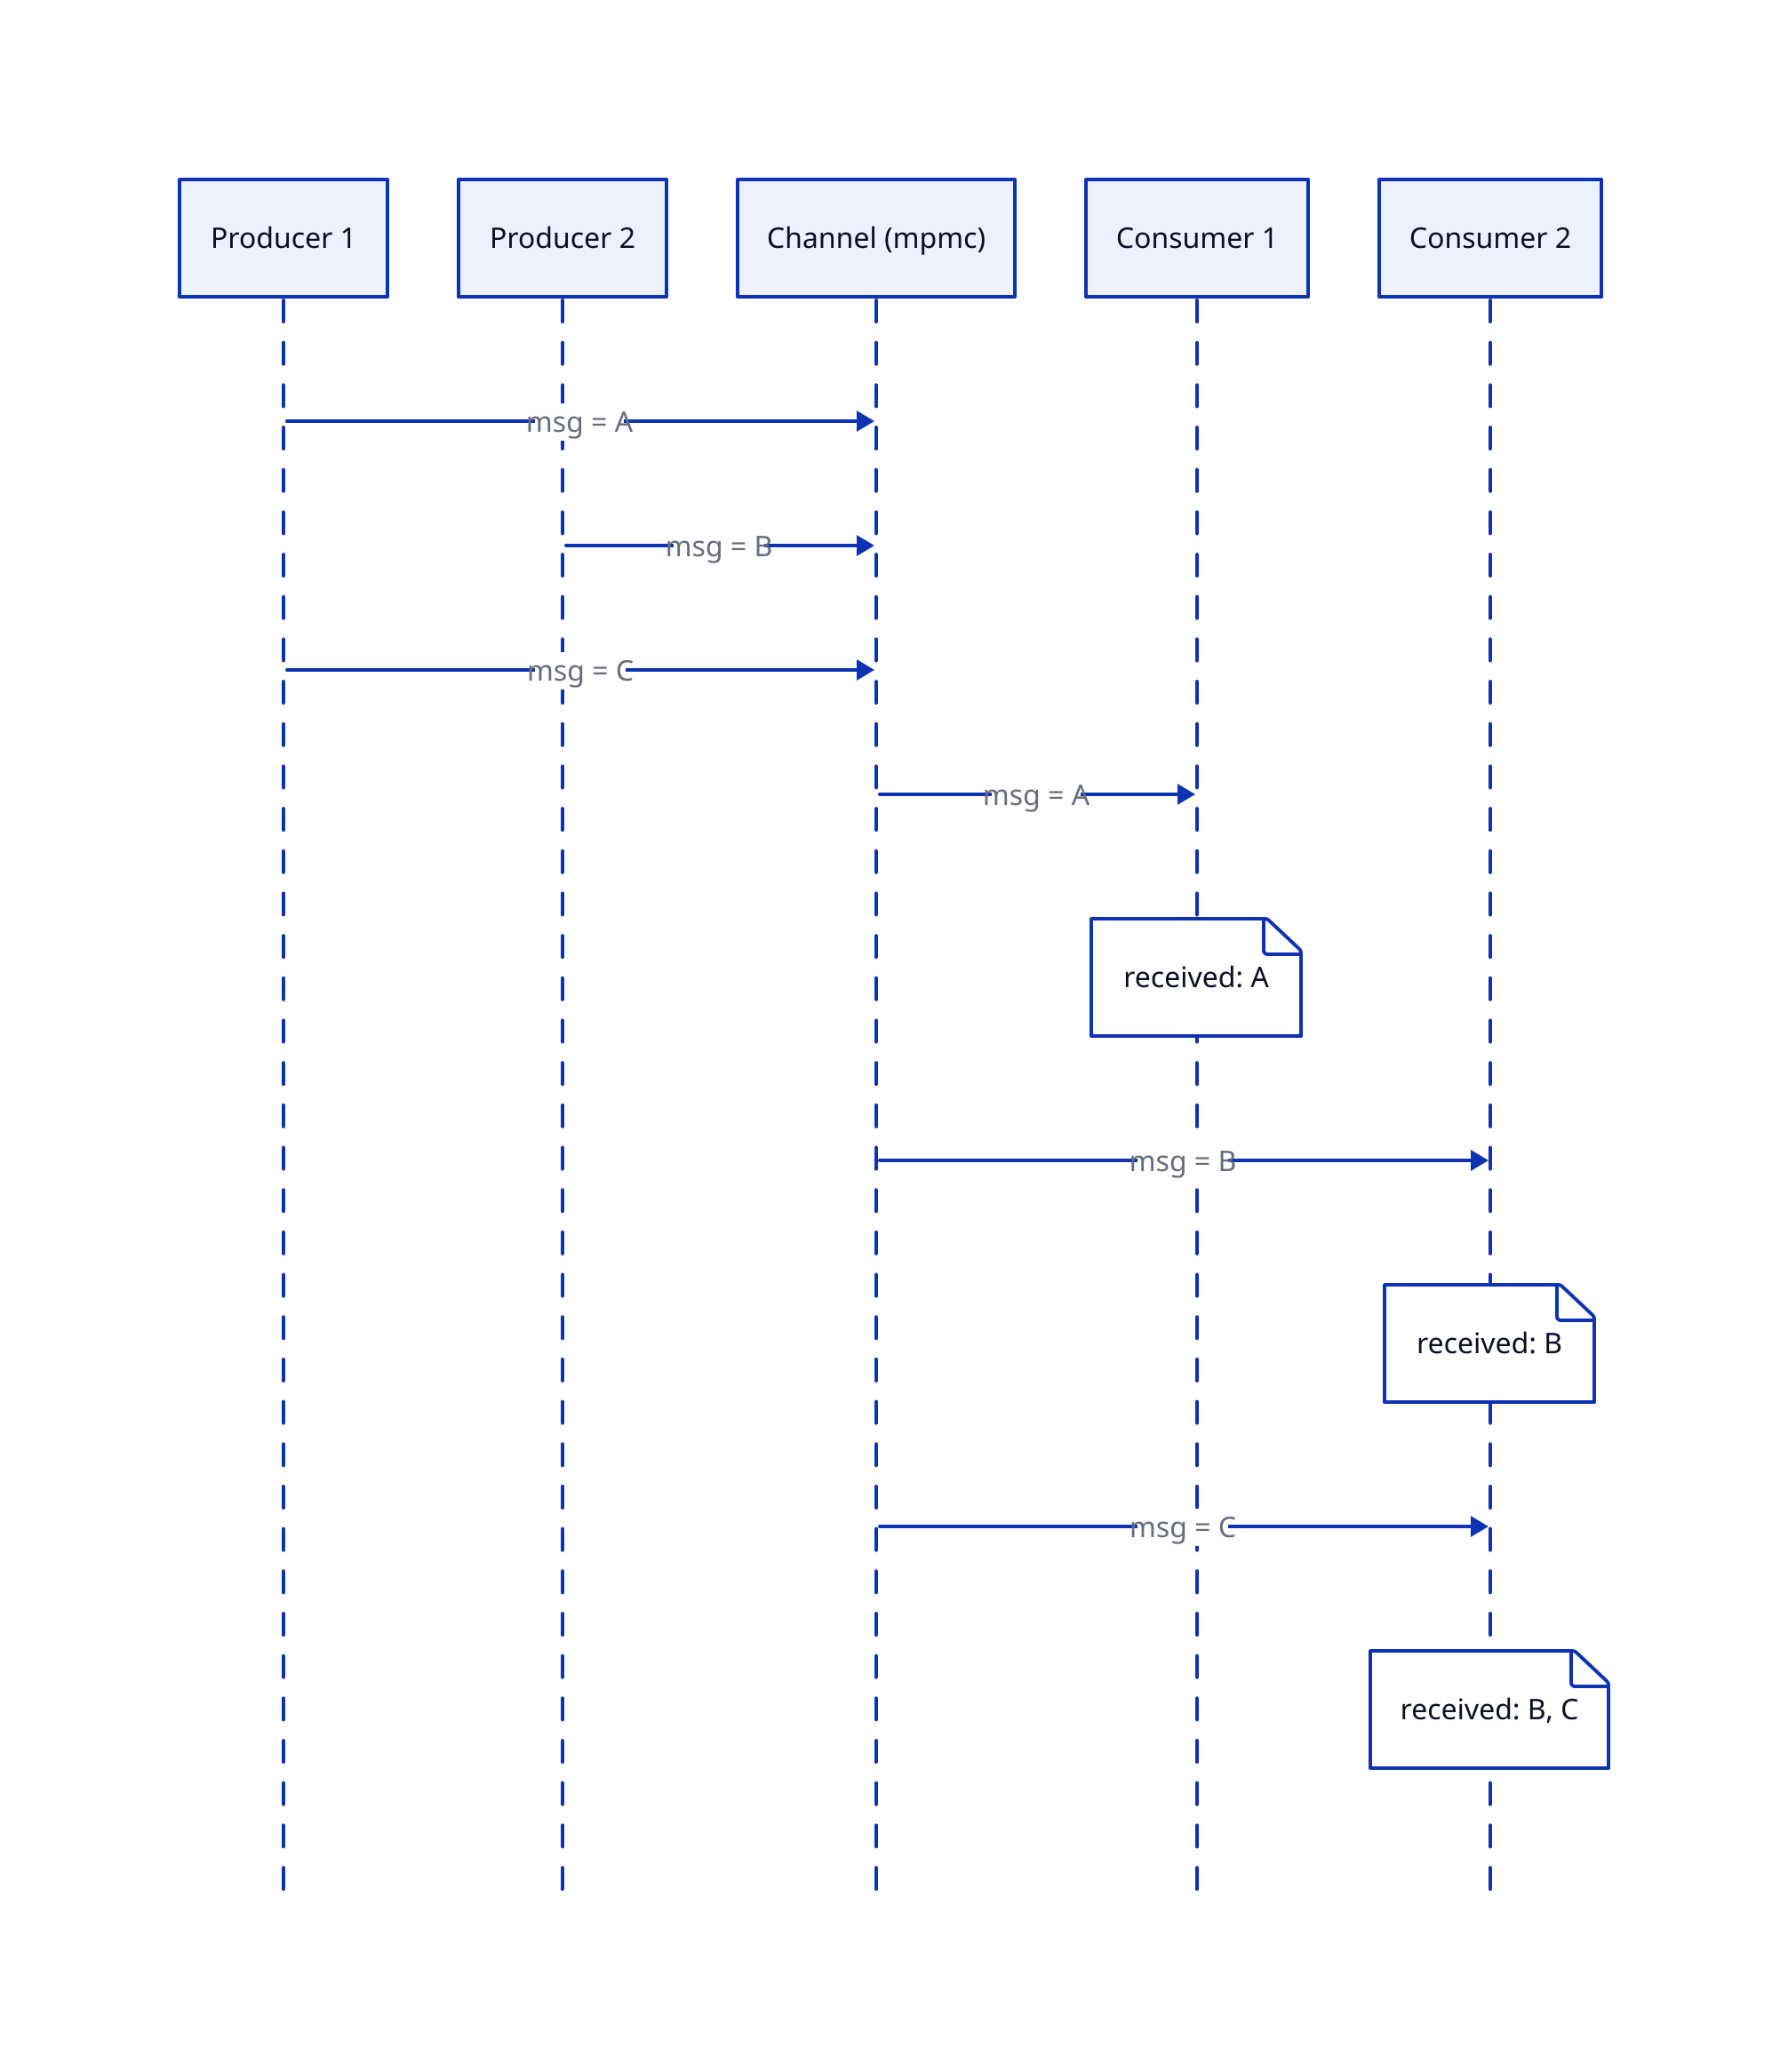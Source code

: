 shape: sequence_diagram

prod1: Producer 1
prod2: Producer 2
chan: Channel (mpmc)
cons1: Consumer 1
cons2: Consumer 2

prod1 -> chan: msg = A
prod2 -> chan: msg = B
prod1 -> chan: msg = C
chan -> cons1: msg = A
cons1."received: A"
chan -> cons2: msg = B
cons2."received: B"
chan -> cons2: msg = C
cons2."received: B, C"
